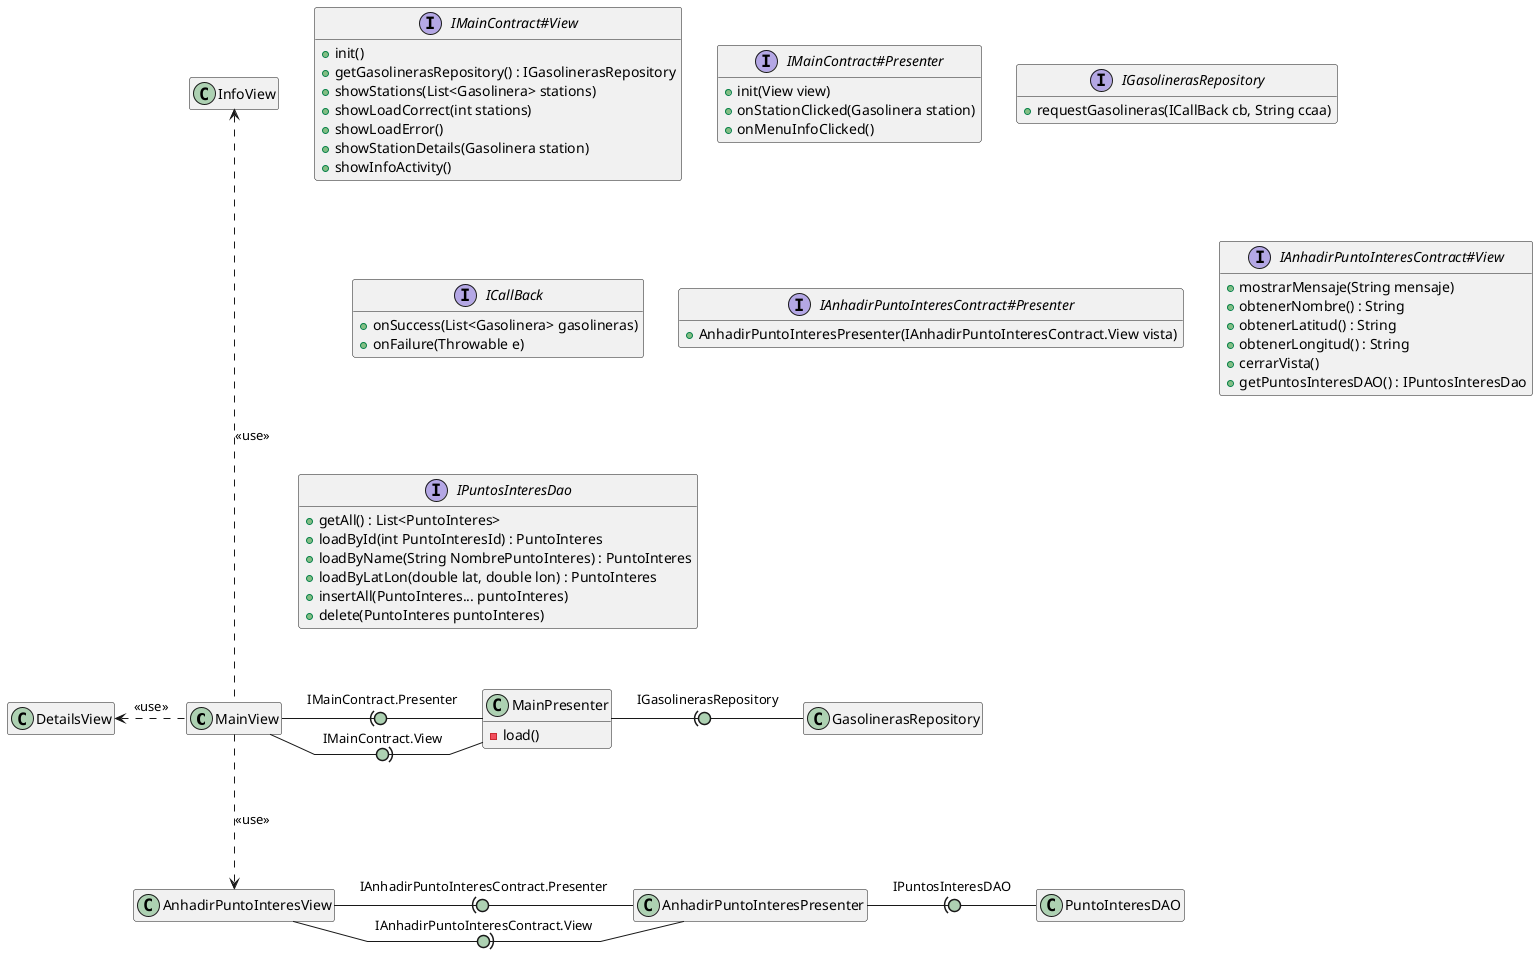 @startuml clases

hide empty members
skinparam linetype polyline
skinparam arrowLollipopColor #ADD1B2

MainView -right(0- MainPresenter : IMainContract.Presenter
MainView -right0)- MainPresenter : IMainContract.View
MainView -up..-> InfoView : <<use>>
MainView -left..> DetailsView : <<use>>
MainView -down..> AnhadirPuntoInteresView : <<use>>
MainPresenter -right(0- GasolinerasRepository : IGasolinerasRepository

AnhadirPuntoInteresView -right(0- AnhadirPuntoInteresPresenter : IAnhadirPuntoInteresContract.Presenter
AnhadirPuntoInteresView -right0)- AnhadirPuntoInteresPresenter : IAnhadirPuntoInteresContract.View
AnhadirPuntoInteresPresenter -right(0- PuntoInteresDAO : IPuntosInteresDAO

class MainPresenter {
    -load()
}

interface IMainContract#View {
    + init()
    + getGasolinerasRepository() : IGasolinerasRepository
    + showStations(List<Gasolinera> stations)
    + showLoadCorrect(int stations)
    + showLoadError()
    + showStationDetails(Gasolinera station)
    + showInfoActivity()
}

interface IMainContract#Presenter {
    + init(View view)
    + onStationClicked(Gasolinera station)
    + onMenuInfoClicked()
}

interface IGasolinerasRepository {
    + requestGasolineras(ICallBack cb, String ccaa)
}

interface ICallBack {
    + onSuccess(List<Gasolinera> gasolineras)
    + onFailure(Throwable e)
}

interface IAnhadirPuntoInteresContract#Presenter {
    + AnhadirPuntoInteresPresenter(IAnhadirPuntoInteresContract.View vista)
}

interface IAnhadirPuntoInteresContract#View {
    + mostrarMensaje(String mensaje)
    + obtenerNombre() : String
    + obtenerLatitud() : String
    + obtenerLongitud() : String
    + cerrarVista()
    + getPuntosInteresDAO() : IPuntosInteresDao
}

interface IPuntosInteresDao {
    + getAll() : List<PuntoInteres>
    + loadById(int PuntoInteresId) : PuntoInteres
    + loadByName(String NombrePuntoInteres) : PuntoInteres
    + loadByLatLon(double lat, double lon) : PuntoInteres
    + insertAll(PuntoInteres... puntoInteres)
    + delete(PuntoInteres puntoInteres)
}

@enduml

